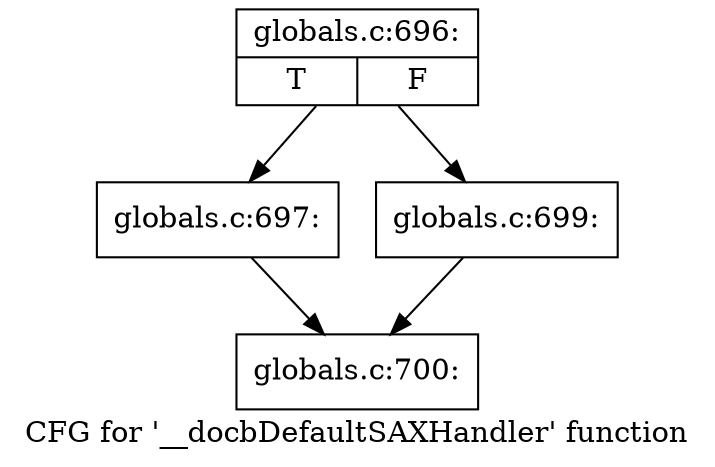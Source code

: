 digraph "CFG for '__docbDefaultSAXHandler' function" {
	label="CFG for '__docbDefaultSAXHandler' function";

	Node0x4aaefe0 [shape=record,label="{globals.c:696:|{<s0>T|<s1>F}}"];
	Node0x4aaefe0 -> Node0x4aaf510;
	Node0x4aaefe0 -> Node0x4ab07e0;
	Node0x4aaf510 [shape=record,label="{globals.c:697:}"];
	Node0x4aaf510 -> Node0x4aafc20;
	Node0x4ab07e0 [shape=record,label="{globals.c:699:}"];
	Node0x4ab07e0 -> Node0x4aafc20;
	Node0x4aafc20 [shape=record,label="{globals.c:700:}"];
}
